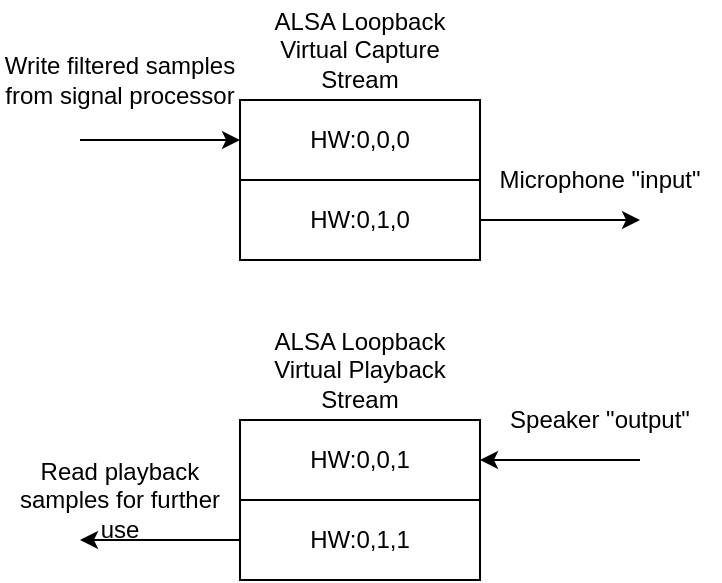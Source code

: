 <mxfile version="13.6.5" type="device"><diagram id="8Ra1EU7Q1prLUb3gYpXV" name="Page-1"><mxGraphModel dx="1422" dy="745" grid="1" gridSize="10" guides="1" tooltips="1" connect="1" arrows="1" fold="1" page="1" pageScale="1" pageWidth="850" pageHeight="1100" math="0" shadow="0"><root><mxCell id="0"/><mxCell id="1" parent="0"/><mxCell id="O6kec-o0OJDQjq-LBL20-1" value="HW:0,0,0" style="rounded=0;whiteSpace=wrap;html=1;" vertex="1" parent="1"><mxGeometry x="360" y="160" width="120" height="40" as="geometry"/></mxCell><mxCell id="O6kec-o0OJDQjq-LBL20-2" value="HW:0,1,0" style="rounded=0;whiteSpace=wrap;html=1;" vertex="1" parent="1"><mxGeometry x="360" y="200" width="120" height="40" as="geometry"/></mxCell><mxCell id="O6kec-o0OJDQjq-LBL20-3" value="HW:0,0,1" style="rounded=0;whiteSpace=wrap;html=1;" vertex="1" parent="1"><mxGeometry x="360" y="320" width="120" height="40" as="geometry"/></mxCell><mxCell id="O6kec-o0OJDQjq-LBL20-4" value="HW:0,1,1" style="rounded=0;whiteSpace=wrap;html=1;" vertex="1" parent="1"><mxGeometry x="360" y="360" width="120" height="40" as="geometry"/></mxCell><mxCell id="O6kec-o0OJDQjq-LBL20-5" value="ALSA Loopback Virtual Capture Stream" style="text;html=1;strokeColor=none;fillColor=none;align=center;verticalAlign=middle;whiteSpace=wrap;rounded=0;" vertex="1" parent="1"><mxGeometry x="360" y="110" width="120" height="50" as="geometry"/></mxCell><mxCell id="O6kec-o0OJDQjq-LBL20-6" value="ALSA Loopback Virtual Playback Stream" style="text;html=1;strokeColor=none;fillColor=none;align=center;verticalAlign=middle;whiteSpace=wrap;rounded=0;" vertex="1" parent="1"><mxGeometry x="360" y="270" width="120" height="50" as="geometry"/></mxCell><mxCell id="O6kec-o0OJDQjq-LBL20-7" value="" style="endArrow=classic;html=1;entryX=0;entryY=0.5;entryDx=0;entryDy=0;" edge="1" parent="1" target="O6kec-o0OJDQjq-LBL20-1"><mxGeometry width="50" height="50" relative="1" as="geometry"><mxPoint x="280" y="180" as="sourcePoint"/><mxPoint x="340" y="210" as="targetPoint"/></mxGeometry></mxCell><mxCell id="O6kec-o0OJDQjq-LBL20-9" value="" style="endArrow=classic;html=1;entryX=1;entryY=0.5;entryDx=0;entryDy=0;" edge="1" parent="1" target="O6kec-o0OJDQjq-LBL20-3"><mxGeometry width="50" height="50" relative="1" as="geometry"><mxPoint x="560" y="340" as="sourcePoint"/><mxPoint x="510" y="290" as="targetPoint"/></mxGeometry></mxCell><mxCell id="O6kec-o0OJDQjq-LBL20-11" value="Write filtered samples from signal processor" style="text;html=1;strokeColor=none;fillColor=none;align=center;verticalAlign=middle;whiteSpace=wrap;rounded=0;" vertex="1" parent="1"><mxGeometry x="240" y="130" width="120" height="40" as="geometry"/></mxCell><mxCell id="O6kec-o0OJDQjq-LBL20-13" value="" style="endArrow=classic;html=1;exitX=0;exitY=0.5;exitDx=0;exitDy=0;" edge="1" parent="1" source="O6kec-o0OJDQjq-LBL20-4"><mxGeometry width="50" height="50" relative="1" as="geometry"><mxPoint x="400" y="410" as="sourcePoint"/><mxPoint x="280" y="380" as="targetPoint"/></mxGeometry></mxCell><mxCell id="O6kec-o0OJDQjq-LBL20-14" value="" style="endArrow=classic;html=1;exitX=1;exitY=0.5;exitDx=0;exitDy=0;" edge="1" parent="1" source="O6kec-o0OJDQjq-LBL20-2"><mxGeometry width="50" height="50" relative="1" as="geometry"><mxPoint x="490" y="219.5" as="sourcePoint"/><mxPoint x="560" y="220" as="targetPoint"/></mxGeometry></mxCell><mxCell id="O6kec-o0OJDQjq-LBL20-16" value="Read playback samples for further use" style="text;html=1;strokeColor=none;fillColor=none;align=center;verticalAlign=middle;whiteSpace=wrap;rounded=0;" vertex="1" parent="1"><mxGeometry x="240" y="340" width="120" height="40" as="geometry"/></mxCell><mxCell id="O6kec-o0OJDQjq-LBL20-17" value="Microphone &quot;input&quot;" style="text;html=1;strokeColor=none;fillColor=none;align=center;verticalAlign=middle;whiteSpace=wrap;rounded=0;" vertex="1" parent="1"><mxGeometry x="480" y="180" width="120" height="40" as="geometry"/></mxCell><mxCell id="O6kec-o0OJDQjq-LBL20-18" value="Speaker &quot;output&quot;" style="text;html=1;strokeColor=none;fillColor=none;align=center;verticalAlign=middle;whiteSpace=wrap;rounded=0;" vertex="1" parent="1"><mxGeometry x="480" y="300" width="120" height="40" as="geometry"/></mxCell></root></mxGraphModel></diagram></mxfile>